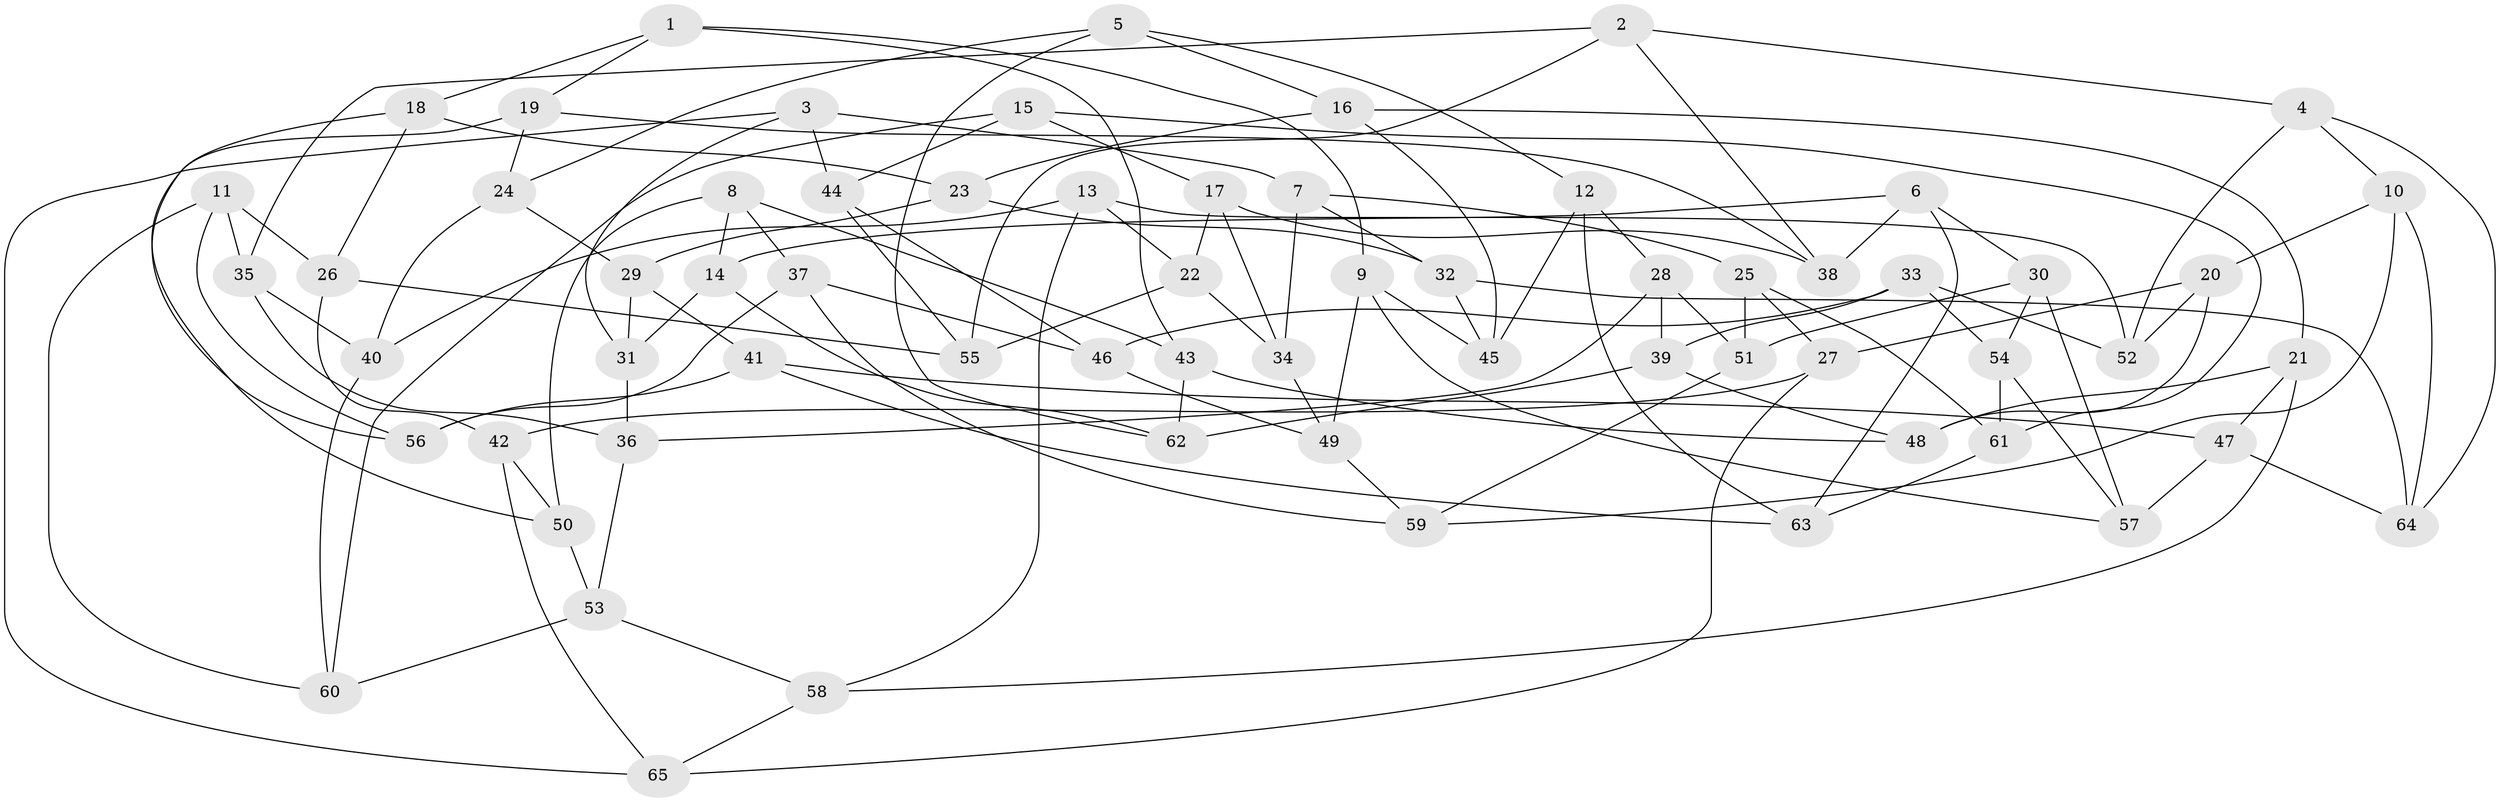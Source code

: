 // coarse degree distribution, {3: 0.1282051282051282, 5: 0.1282051282051282, 4: 0.5641025641025641, 6: 0.07692307692307693, 8: 0.05128205128205128, 9: 0.02564102564102564, 7: 0.02564102564102564}
// Generated by graph-tools (version 1.1) at 2025/03/03/04/25 22:03:01]
// undirected, 65 vertices, 130 edges
graph export_dot {
graph [start="1"]
  node [color=gray90,style=filled];
  1;
  2;
  3;
  4;
  5;
  6;
  7;
  8;
  9;
  10;
  11;
  12;
  13;
  14;
  15;
  16;
  17;
  18;
  19;
  20;
  21;
  22;
  23;
  24;
  25;
  26;
  27;
  28;
  29;
  30;
  31;
  32;
  33;
  34;
  35;
  36;
  37;
  38;
  39;
  40;
  41;
  42;
  43;
  44;
  45;
  46;
  47;
  48;
  49;
  50;
  51;
  52;
  53;
  54;
  55;
  56;
  57;
  58;
  59;
  60;
  61;
  62;
  63;
  64;
  65;
  1 -- 18;
  1 -- 43;
  1 -- 9;
  1 -- 19;
  2 -- 55;
  2 -- 38;
  2 -- 35;
  2 -- 4;
  3 -- 31;
  3 -- 65;
  3 -- 44;
  3 -- 7;
  4 -- 10;
  4 -- 52;
  4 -- 64;
  5 -- 16;
  5 -- 62;
  5 -- 24;
  5 -- 12;
  6 -- 38;
  6 -- 14;
  6 -- 63;
  6 -- 30;
  7 -- 34;
  7 -- 32;
  7 -- 25;
  8 -- 50;
  8 -- 14;
  8 -- 43;
  8 -- 37;
  9 -- 45;
  9 -- 49;
  9 -- 57;
  10 -- 64;
  10 -- 59;
  10 -- 20;
  11 -- 26;
  11 -- 60;
  11 -- 56;
  11 -- 35;
  12 -- 45;
  12 -- 28;
  12 -- 63;
  13 -- 40;
  13 -- 22;
  13 -- 52;
  13 -- 58;
  14 -- 31;
  14 -- 62;
  15 -- 61;
  15 -- 17;
  15 -- 60;
  15 -- 44;
  16 -- 21;
  16 -- 45;
  16 -- 23;
  17 -- 34;
  17 -- 38;
  17 -- 22;
  18 -- 56;
  18 -- 26;
  18 -- 23;
  19 -- 50;
  19 -- 24;
  19 -- 38;
  20 -- 52;
  20 -- 27;
  20 -- 48;
  21 -- 48;
  21 -- 58;
  21 -- 47;
  22 -- 55;
  22 -- 34;
  23 -- 29;
  23 -- 32;
  24 -- 29;
  24 -- 40;
  25 -- 51;
  25 -- 27;
  25 -- 61;
  26 -- 55;
  26 -- 42;
  27 -- 65;
  27 -- 42;
  28 -- 36;
  28 -- 51;
  28 -- 39;
  29 -- 41;
  29 -- 31;
  30 -- 57;
  30 -- 51;
  30 -- 54;
  31 -- 36;
  32 -- 64;
  32 -- 45;
  33 -- 46;
  33 -- 39;
  33 -- 54;
  33 -- 52;
  34 -- 49;
  35 -- 40;
  35 -- 36;
  36 -- 53;
  37 -- 46;
  37 -- 59;
  37 -- 56;
  39 -- 62;
  39 -- 48;
  40 -- 60;
  41 -- 47;
  41 -- 56;
  41 -- 63;
  42 -- 50;
  42 -- 65;
  43 -- 48;
  43 -- 62;
  44 -- 46;
  44 -- 55;
  46 -- 49;
  47 -- 64;
  47 -- 57;
  49 -- 59;
  50 -- 53;
  51 -- 59;
  53 -- 60;
  53 -- 58;
  54 -- 57;
  54 -- 61;
  58 -- 65;
  61 -- 63;
}
